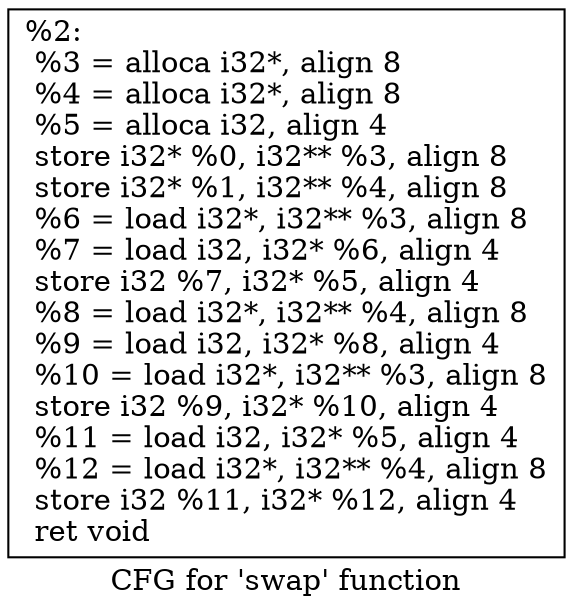 digraph "CFG for 'swap' function" {
	label="CFG for 'swap' function";

	Node0x62e7190 [shape=record,label="{%2:\l  %3 = alloca i32*, align 8\l  %4 = alloca i32*, align 8\l  %5 = alloca i32, align 4\l  store i32* %0, i32** %3, align 8\l  store i32* %1, i32** %4, align 8\l  %6 = load i32*, i32** %3, align 8\l  %7 = load i32, i32* %6, align 4\l  store i32 %7, i32* %5, align 4\l  %8 = load i32*, i32** %4, align 8\l  %9 = load i32, i32* %8, align 4\l  %10 = load i32*, i32** %3, align 8\l  store i32 %9, i32* %10, align 4\l  %11 = load i32, i32* %5, align 4\l  %12 = load i32*, i32** %4, align 8\l  store i32 %11, i32* %12, align 4\l  ret void\l}"];
}
